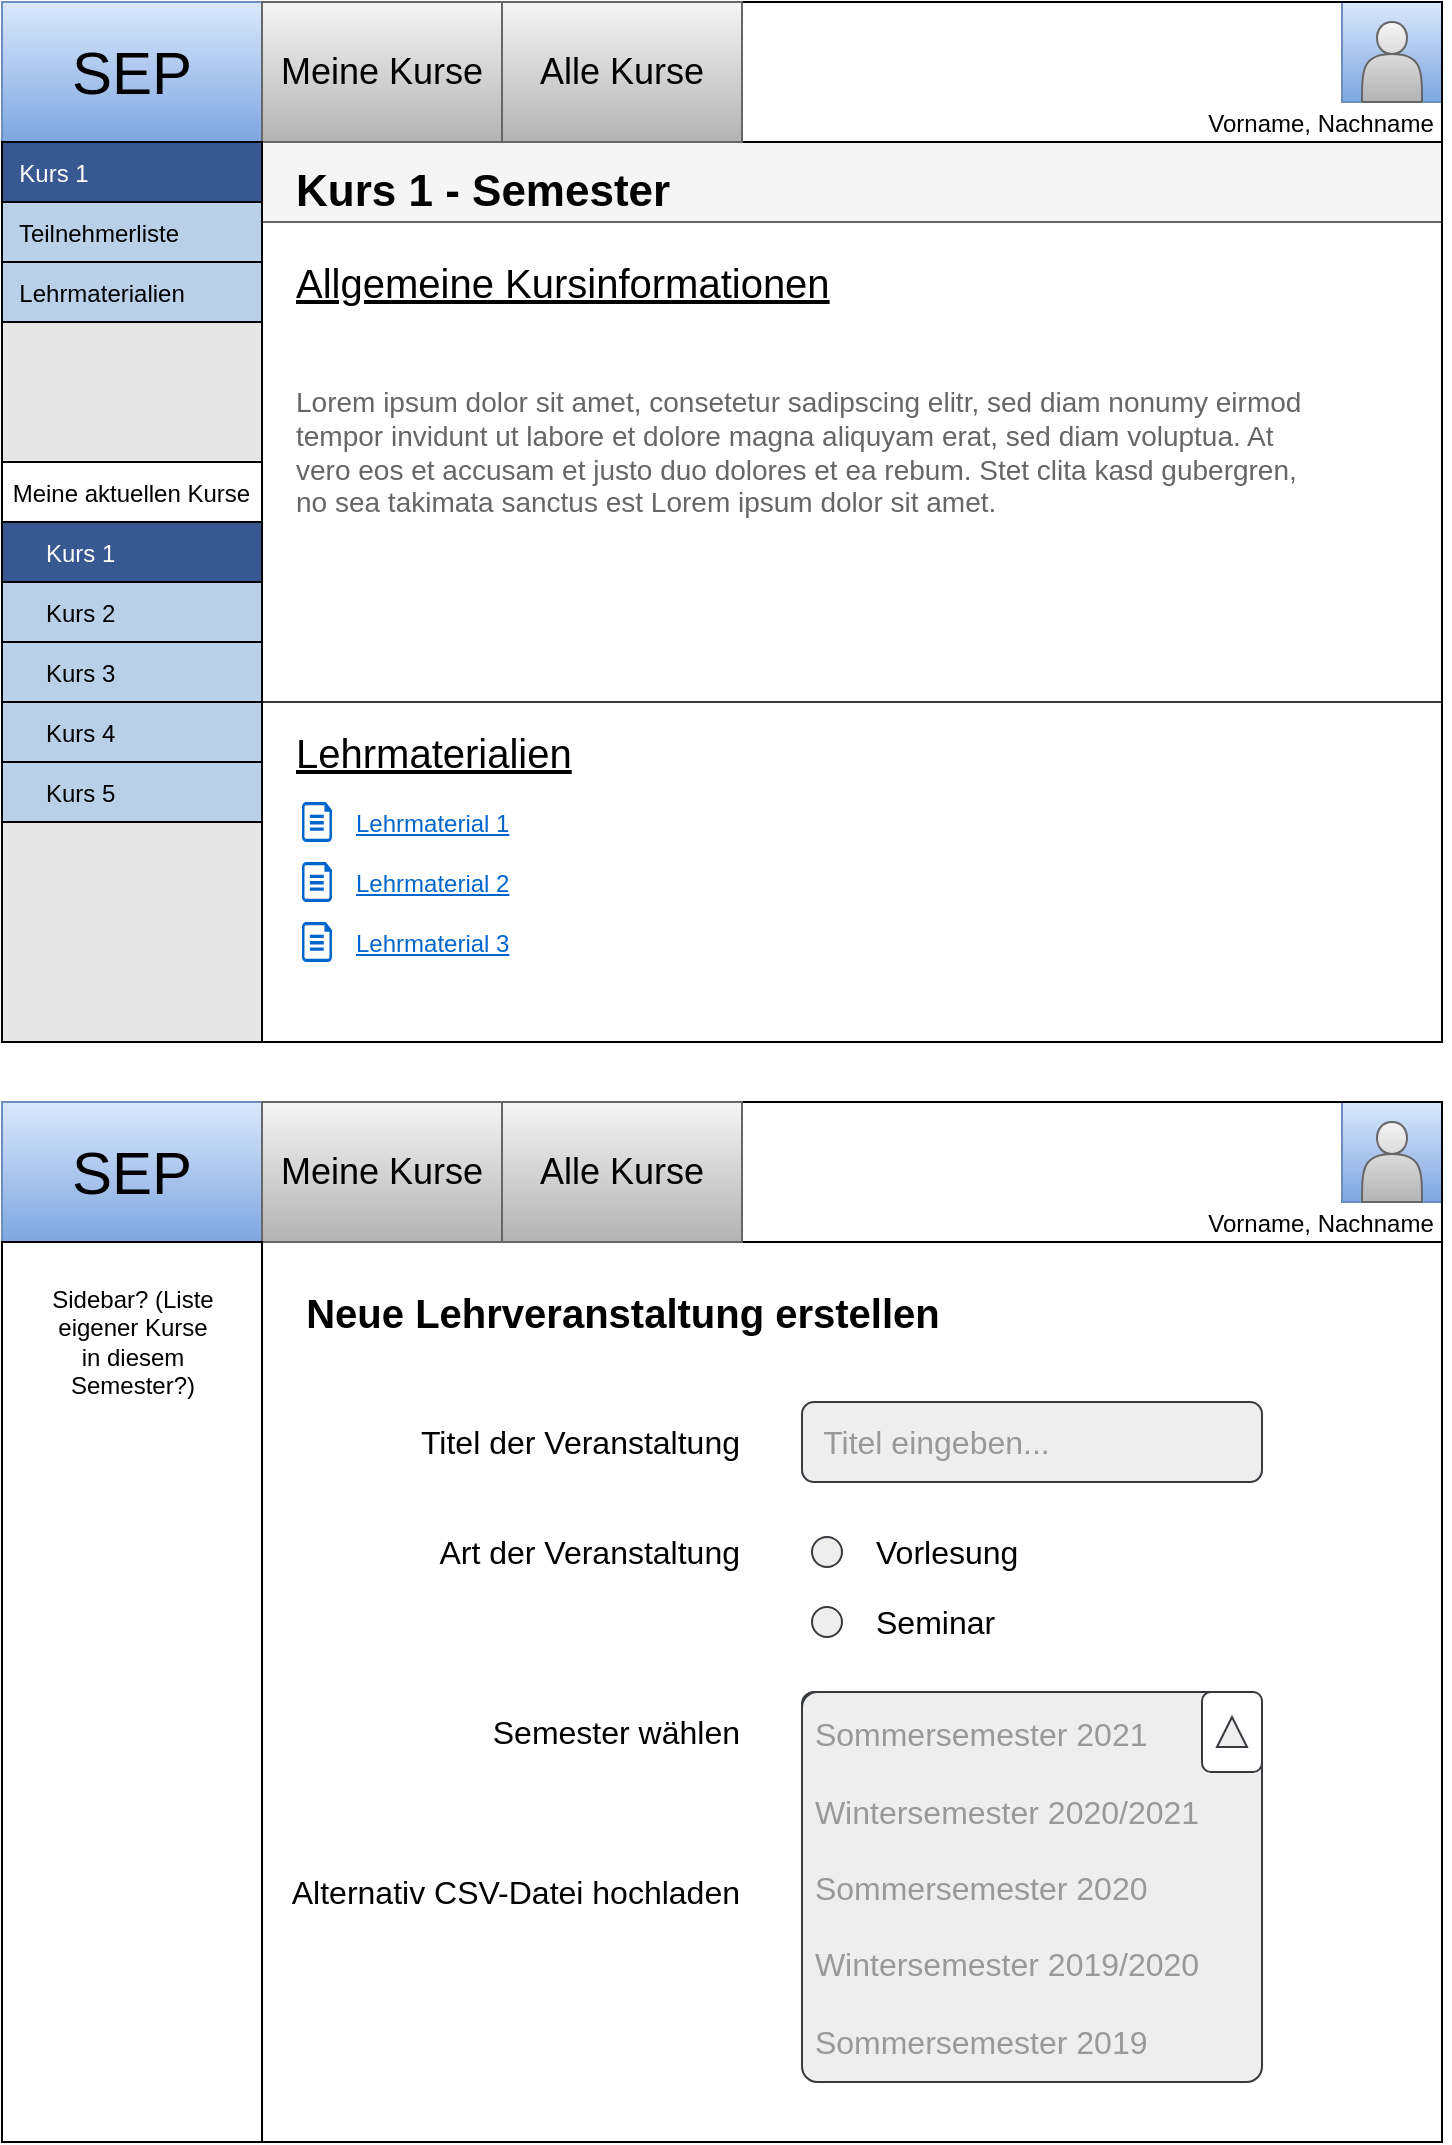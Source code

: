 <mxfile version="14.5.1" type="device"><diagram id="0f1__4ZjqK37DvefH6T0" name="Seite-1"><mxGraphModel dx="883" dy="668" grid="1" gridSize="10" guides="1" tooltips="1" connect="1" arrows="1" fold="1" page="1" pageScale="1" pageWidth="827" pageHeight="1169" math="0" shadow="0"><root><mxCell id="0"/><mxCell id="1" parent="0"/><mxCell id="BvSWgqwvTsa5Hxtcu00I-66" value="" style="rounded=0;whiteSpace=wrap;html=1;labelBackgroundColor=none;fillColor=none;fontFamily=Helvetica;fontSize=14;fontColor=#666666;align=left;strokeColor=#36393D;" vertex="1" parent="1"><mxGeometry x="150" y="360" width="590" height="170" as="geometry"/></mxCell><mxCell id="BvSWgqwvTsa5Hxtcu00I-52" value="" style="rounded=0;whiteSpace=wrap;html=1;labelBackgroundColor=none;strokeColor=#666666;fillColor=#f5f5f5;fontFamily=Helvetica;fontSize=16;align=right;fontColor=#333333;" vertex="1" parent="1"><mxGeometry x="150" y="80" width="590" height="40" as="geometry"/></mxCell><mxCell id="BvSWgqwvTsa5Hxtcu00I-50" value="&amp;nbsp;Sommersemester 2021" style="rounded=1;whiteSpace=wrap;html=1;labelBackgroundColor=none;fillColor=#eeeeee;fontFamily=Helvetica;fontSize=16;align=left;strokeColor=#36393d;fontColor=#999999;" vertex="1" parent="1"><mxGeometry x="420" y="855" width="230" height="40" as="geometry"/></mxCell><mxCell id="BvSWgqwvTsa5Hxtcu00I-4" value="" style="rounded=0;whiteSpace=wrap;html=1;fillColor=#dae8fc;gradientColor=#7ea6e0;strokeColor=#6c8ebf;" vertex="1" parent="1"><mxGeometry x="690" y="10" width="50" height="50" as="geometry"/></mxCell><mxCell id="BvSWgqwvTsa5Hxtcu00I-1" value="" style="rounded=0;whiteSpace=wrap;html=1;fillColor=none;" vertex="1" parent="1"><mxGeometry x="20" y="10" width="720" height="520" as="geometry"/></mxCell><mxCell id="BvSWgqwvTsa5Hxtcu00I-2" value="" style="rounded=0;whiteSpace=wrap;html=1;fillColor=none;" vertex="1" parent="1"><mxGeometry x="20" y="10" width="720" height="70" as="geometry"/></mxCell><mxCell id="BvSWgqwvTsa5Hxtcu00I-3" value="" style="shape=actor;whiteSpace=wrap;html=1;fillColor=#f5f5f5;strokeColor=#666666;gradientColor=#b3b3b3;" vertex="1" parent="1"><mxGeometry x="700" y="20" width="30" height="40" as="geometry"/></mxCell><mxCell id="BvSWgqwvTsa5Hxtcu00I-5" value="Vorname, Nachname" style="text;html=1;align=center;verticalAlign=middle;resizable=0;points=[];autosize=1;" vertex="1" parent="1"><mxGeometry x="614" y="61" width="130" height="20" as="geometry"/></mxCell><mxCell id="BvSWgqwvTsa5Hxtcu00I-6" value="&lt;font style=&quot;font-size: 30px&quot;&gt;SEP&lt;/font&gt;" style="rounded=0;whiteSpace=wrap;html=1;fillColor=#dae8fc;gradientColor=#7ea6e0;strokeColor=#6c8ebf;" vertex="1" parent="1"><mxGeometry x="20" y="10" width="130" height="70" as="geometry"/></mxCell><mxCell id="BvSWgqwvTsa5Hxtcu00I-7" value="&lt;font style=&quot;font-size: 18px&quot;&gt;Meine Kurse&lt;/font&gt;" style="rounded=0;whiteSpace=wrap;html=1;fillColor=#f5f5f5;gradientColor=#b3b3b3;strokeColor=#666666;" vertex="1" parent="1"><mxGeometry x="150" y="10" width="120" height="70" as="geometry"/></mxCell><mxCell id="BvSWgqwvTsa5Hxtcu00I-8" value="&lt;font style=&quot;font-size: 18px&quot;&gt;Alle Kurse&lt;/font&gt;" style="rounded=0;whiteSpace=wrap;html=1;fillColor=#f5f5f5;gradientColor=#b3b3b3;strokeColor=#666666;" vertex="1" parent="1"><mxGeometry x="270" y="10" width="120" height="70" as="geometry"/></mxCell><mxCell id="BvSWgqwvTsa5Hxtcu00I-9" value="" style="rounded=0;whiteSpace=wrap;html=1;fillColor=#E6E6E6;" vertex="1" parent="1"><mxGeometry x="20" y="80" width="130" height="450" as="geometry"/></mxCell><mxCell id="BvSWgqwvTsa5Hxtcu00I-11" value="Kurs 1 - Semester" style="text;align=left;verticalAlign=middle;resizable=0;points=[];autosize=1;fontSize=22;fontStyle=1;fontFamily=Helvetica;labelBackgroundColor=none;labelBorderColor=none;html=1;" vertex="1" parent="1"><mxGeometry x="165" y="90" width="200" height="30" as="geometry"/></mxCell><mxCell id="BvSWgqwvTsa5Hxtcu00I-26" value="" style="rounded=0;whiteSpace=wrap;html=1;fillColor=#dae8fc;gradientColor=#7ea6e0;strokeColor=#6c8ebf;" vertex="1" parent="1"><mxGeometry x="690" y="560" width="50" height="50" as="geometry"/></mxCell><mxCell id="BvSWgqwvTsa5Hxtcu00I-27" value="" style="rounded=0;whiteSpace=wrap;html=1;fillColor=none;" vertex="1" parent="1"><mxGeometry x="20" y="560" width="720" height="520" as="geometry"/></mxCell><mxCell id="BvSWgqwvTsa5Hxtcu00I-28" value="" style="rounded=0;whiteSpace=wrap;html=1;fillColor=none;" vertex="1" parent="1"><mxGeometry x="20" y="560" width="720" height="70" as="geometry"/></mxCell><mxCell id="BvSWgqwvTsa5Hxtcu00I-29" value="" style="shape=actor;whiteSpace=wrap;html=1;fillColor=#f5f5f5;strokeColor=#666666;gradientColor=#b3b3b3;" vertex="1" parent="1"><mxGeometry x="700" y="570" width="30" height="40" as="geometry"/></mxCell><mxCell id="BvSWgqwvTsa5Hxtcu00I-30" value="Vorname, Nachname" style="text;html=1;align=center;verticalAlign=middle;resizable=0;points=[];autosize=1;" vertex="1" parent="1"><mxGeometry x="614" y="611" width="130" height="20" as="geometry"/></mxCell><mxCell id="BvSWgqwvTsa5Hxtcu00I-31" value="&lt;font style=&quot;font-size: 30px&quot;&gt;SEP&lt;/font&gt;" style="rounded=0;whiteSpace=wrap;html=1;fillColor=#dae8fc;gradientColor=#7ea6e0;strokeColor=#6c8ebf;" vertex="1" parent="1"><mxGeometry x="20" y="560" width="130" height="70" as="geometry"/></mxCell><mxCell id="BvSWgqwvTsa5Hxtcu00I-32" value="&lt;font style=&quot;font-size: 18px&quot;&gt;Meine Kurse&lt;/font&gt;" style="rounded=0;whiteSpace=wrap;html=1;fillColor=#f5f5f5;gradientColor=#b3b3b3;strokeColor=#666666;" vertex="1" parent="1"><mxGeometry x="150" y="560" width="120" height="70" as="geometry"/></mxCell><mxCell id="BvSWgqwvTsa5Hxtcu00I-33" value="&lt;font style=&quot;font-size: 18px&quot;&gt;Alle Kurse&lt;/font&gt;" style="rounded=0;whiteSpace=wrap;html=1;fillColor=#f5f5f5;gradientColor=#b3b3b3;strokeColor=#666666;" vertex="1" parent="1"><mxGeometry x="270" y="560" width="120" height="70" as="geometry"/></mxCell><mxCell id="BvSWgqwvTsa5Hxtcu00I-34" value="" style="rounded=0;whiteSpace=wrap;html=1;fillColor=none;" vertex="1" parent="1"><mxGeometry x="20" y="630" width="130" height="450" as="geometry"/></mxCell><mxCell id="BvSWgqwvTsa5Hxtcu00I-35" value="Sidebar? (Liste &lt;br&gt;eigener Kurse &lt;br&gt;in diesem &lt;br&gt;Semester?)" style="text;html=1;align=center;verticalAlign=middle;resizable=0;points=[];autosize=1;" vertex="1" parent="1"><mxGeometry x="35" y="650" width="100" height="60" as="geometry"/></mxCell><mxCell id="BvSWgqwvTsa5Hxtcu00I-36" value="Neue Lehrveranstaltung erstellen" style="text;align=center;verticalAlign=middle;resizable=0;points=[];autosize=1;fontSize=20;fontStyle=1;fontFamily=Helvetica;labelBackgroundColor=none;labelBorderColor=none;html=1;" vertex="1" parent="1"><mxGeometry x="165" y="650" width="330" height="30" as="geometry"/></mxCell><mxCell id="BvSWgqwvTsa5Hxtcu00I-37" value="&lt;font style=&quot;font-size: 16px;&quot;&gt;Titel der Veranstaltung&lt;/font&gt;" style="text;html=1;align=right;verticalAlign=middle;resizable=0;points=[];autosize=1;fontSize=16;fontFamily=Helvetica;fontColor=#000000;" vertex="1" parent="1"><mxGeometry x="220" y="720" width="170" height="20" as="geometry"/></mxCell><mxCell id="BvSWgqwvTsa5Hxtcu00I-38" value="&lt;font style=&quot;font-size: 16px;&quot;&gt;&amp;nbsp; Titel eingeben...&lt;/font&gt;" style="rounded=1;whiteSpace=wrap;html=1;labelBackgroundColor=none;fillColor=#eeeeee;fontFamily=Helvetica;fontSize=16;align=left;strokeColor=#36393d;fontColor=#999999;" vertex="1" parent="1"><mxGeometry x="420" y="710" width="230" height="40" as="geometry"/></mxCell><mxCell id="BvSWgqwvTsa5Hxtcu00I-39" value="Art der Veranstaltung" style="text;html=1;align=right;verticalAlign=middle;resizable=0;points=[];autosize=1;fontSize=16;fontFamily=Helvetica;" vertex="1" parent="1"><mxGeometry x="220" y="775" width="170" height="20" as="geometry"/></mxCell><mxCell id="BvSWgqwvTsa5Hxtcu00I-40" value="" style="ellipse;whiteSpace=wrap;html=1;aspect=fixed;labelBackgroundColor=none;fillColor=#eeeeee;fontFamily=Helvetica;fontSize=20;strokeColor=#36393d;" vertex="1" parent="1"><mxGeometry x="425" y="777.5" width="15" height="15" as="geometry"/></mxCell><mxCell id="BvSWgqwvTsa5Hxtcu00I-41" value="Vorlesung" style="text;html=1;align=left;verticalAlign=middle;resizable=0;points=[];autosize=1;fontSize=16;fontFamily=Helvetica;" vertex="1" parent="1"><mxGeometry x="455" y="775" width="90" height="20" as="geometry"/></mxCell><mxCell id="BvSWgqwvTsa5Hxtcu00I-42" value="Seminar" style="text;html=1;align=left;verticalAlign=middle;resizable=0;points=[];autosize=1;fontSize=16;fontFamily=Helvetica;" vertex="1" parent="1"><mxGeometry x="455" y="810" width="70" height="20" as="geometry"/></mxCell><mxCell id="BvSWgqwvTsa5Hxtcu00I-43" value="Semester wählen" style="text;html=1;align=right;verticalAlign=middle;resizable=0;points=[];autosize=1;fontSize=16;fontFamily=Helvetica;" vertex="1" parent="1"><mxGeometry x="250" y="865" width="140" height="20" as="geometry"/></mxCell><mxCell id="BvSWgqwvTsa5Hxtcu00I-44" value="&lt;font style=&quot;font-size: 16px&quot;&gt;&amp;nbsp;Sommersemester 2021&lt;br&gt;&amp;nbsp;&amp;nbsp;&lt;br&gt;&amp;nbsp;Wintersemester 2020/2021&lt;br&gt;&lt;br&gt;&amp;nbsp;Sommersemester 2020&lt;br&gt;&lt;br&gt;&amp;nbsp;Wintersemester 2019/2020&lt;br&gt;&lt;br&gt;&amp;nbsp;Sommersemester 2019&lt;br&gt;&lt;/font&gt;" style="rounded=1;whiteSpace=wrap;html=1;labelBackgroundColor=none;fillColor=#eeeeee;fontFamily=Helvetica;fontSize=16;align=left;strokeColor=#36393d;fontColor=#999999;arcSize=4;" vertex="1" parent="1"><mxGeometry x="420" y="855" width="230" height="195" as="geometry"/></mxCell><mxCell id="BvSWgqwvTsa5Hxtcu00I-45" value="" style="rounded=1;whiteSpace=wrap;html=1;labelBackgroundColor=none;fontFamily=Helvetica;fontSize=20;strokeColor=#36393D;" vertex="1" parent="1"><mxGeometry x="620" y="855" width="30" height="40" as="geometry"/></mxCell><mxCell id="BvSWgqwvTsa5Hxtcu00I-46" value="" style="triangle;whiteSpace=wrap;html=1;labelBackgroundColor=none;fillColor=#eeeeee;fontFamily=Helvetica;fontSize=20;direction=north;strokeColor=#36393d;" vertex="1" parent="1"><mxGeometry x="627.5" y="867.5" width="15" height="15" as="geometry"/></mxCell><mxCell id="BvSWgqwvTsa5Hxtcu00I-47" value="Alternativ CSV-Datei hochladen" style="text;html=1;align=right;verticalAlign=middle;resizable=0;points=[];autosize=1;fontSize=16;fontFamily=Helvetica;" vertex="1" parent="1"><mxGeometry x="150" y="945" width="240" height="20" as="geometry"/></mxCell><mxCell id="BvSWgqwvTsa5Hxtcu00I-48" value="" style="ellipse;whiteSpace=wrap;html=1;aspect=fixed;labelBackgroundColor=none;fillColor=#eeeeee;fontFamily=Helvetica;fontSize=20;strokeColor=#36393d;" vertex="1" parent="1"><mxGeometry x="425" y="812.5" width="15" height="15" as="geometry"/></mxCell><mxCell id="BvSWgqwvTsa5Hxtcu00I-53" value="Allgemeine Kursinformationen" style="text;html=1;align=left;verticalAlign=middle;resizable=0;points=[];autosize=1;fontSize=20;fontFamily=Helvetica;fontStyle=4" vertex="1" parent="1"><mxGeometry x="165" y="135" width="280" height="30" as="geometry"/></mxCell><mxCell id="BvSWgqwvTsa5Hxtcu00I-54" value="&lt;div style=&quot;text-align: justify&quot;&gt;&lt;span&gt;Lorem ipsum dolor sit amet, consetetur sadipscing elitr, sed diam nonumy eirmod &lt;br&gt;tempor invidunt ut labore et dolore magna aliquyam erat, sed diam voluptua. At &lt;br&gt;vero eos et accusam et justo duo dolores et ea rebum. Stet clita kasd gubergren, &lt;br&gt;no sea takimata sanctus est Lorem ipsum dolor sit amet.&amp;nbsp;&lt;/span&gt;&lt;/div&gt;" style="text;html=1;align=left;verticalAlign=middle;resizable=0;points=[];autosize=1;fontSize=14;fontFamily=Helvetica;fontColor=#666666;" vertex="1" parent="1"><mxGeometry x="165" y="200" width="520" height="70" as="geometry"/></mxCell><mxCell id="BvSWgqwvTsa5Hxtcu00I-55" value="" style="rounded=0;whiteSpace=wrap;html=1;labelBackgroundColor=none;fontFamily=Helvetica;fontSize=14;align=left;fillColor=#E6E6E6;" vertex="1" parent="1"><mxGeometry x="20" y="80" width="130" height="160" as="geometry"/></mxCell><mxCell id="BvSWgqwvTsa5Hxtcu00I-56" value="&lt;font style=&quot;font-size: 12px&quot;&gt;&amp;nbsp;&amp;nbsp;&lt;font style=&quot;font-size: 12px&quot;&gt;Kurs 1&lt;/font&gt;&lt;/font&gt;" style="rounded=0;whiteSpace=wrap;html=1;labelBackgroundColor=none;fontFamily=Helvetica;fontSize=14;align=left;gradientDirection=north;fillColor=#375891;fontColor=#FFFFFF;" vertex="1" parent="1"><mxGeometry x="20" y="80" width="130" height="30" as="geometry"/></mxCell><mxCell id="BvSWgqwvTsa5Hxtcu00I-57" value="&lt;font style=&quot;font-size: 12px&quot;&gt;&lt;font color=&quot;#000000&quot; style=&quot;font-size: 12px&quot;&gt;&amp;nbsp; &lt;/font&gt;&lt;font color=&quot;#000000&quot; style=&quot;font-size: 12px&quot;&gt;Teilnehmerliste&lt;/font&gt;&lt;/font&gt;" style="rounded=0;whiteSpace=wrap;html=1;labelBackgroundColor=none;fontFamily=Helvetica;fontSize=14;fontColor=#666666;align=left;fillColor=#BAD0E8;" vertex="1" parent="1"><mxGeometry x="20" y="110" width="130" height="30" as="geometry"/></mxCell><mxCell id="BvSWgqwvTsa5Hxtcu00I-58" value="&lt;font style=&quot;font-size: 12px&quot;&gt;&lt;font color=&quot;#000000&quot; style=&quot;font-size: 12px&quot;&gt;&amp;nbsp; Lehrmaterialien&lt;/font&gt;&lt;/font&gt;" style="rounded=0;whiteSpace=wrap;html=1;labelBackgroundColor=none;fontFamily=Helvetica;fontSize=14;fontColor=#666666;align=left;fillColor=#BAD0E8;" vertex="1" parent="1"><mxGeometry x="20" y="140" width="130" height="30" as="geometry"/></mxCell><mxCell id="BvSWgqwvTsa5Hxtcu00I-59" value="&lt;font style=&quot;font-size: 12px&quot;&gt;&lt;font color=&quot;#000000&quot; style=&quot;font-size: 12px&quot;&gt;&amp;nbsp;Meine aktuellen Kurse&lt;/font&gt;&lt;/font&gt;" style="rounded=0;whiteSpace=wrap;html=1;labelBackgroundColor=none;fontFamily=Helvetica;fontSize=14;fontColor=#666666;align=left;" vertex="1" parent="1"><mxGeometry x="20" y="240" width="130" height="30" as="geometry"/></mxCell><mxCell id="BvSWgqwvTsa5Hxtcu00I-60" value="&lt;font style=&quot;font-size: 12px&quot;&gt;&lt;font style=&quot;font-size: 12px&quot;&gt;&amp;nbsp; &amp;nbsp; &amp;nbsp; Kurs 1&lt;/font&gt;&lt;/font&gt;" style="rounded=0;whiteSpace=wrap;html=1;labelBackgroundColor=none;fillColor=#375891;fontFamily=Helvetica;fontSize=14;fontColor=#FFFFFF;align=left;gradientDirection=north;" vertex="1" parent="1"><mxGeometry x="20" y="270" width="130" height="30" as="geometry"/></mxCell><mxCell id="BvSWgqwvTsa5Hxtcu00I-61" value="&lt;font style=&quot;font-size: 12px&quot;&gt;&lt;font color=&quot;#000000&quot; style=&quot;font-size: 12px&quot;&gt;&amp;nbsp; &amp;nbsp; &amp;nbsp; Kurs 2&lt;/font&gt;&lt;/font&gt;" style="rounded=0;whiteSpace=wrap;html=1;labelBackgroundColor=none;fontFamily=Helvetica;fontSize=14;fontColor=#666666;align=left;fillColor=#BAD0E8;" vertex="1" parent="1"><mxGeometry x="20" y="300" width="130" height="30" as="geometry"/></mxCell><mxCell id="BvSWgqwvTsa5Hxtcu00I-62" value="&lt;font style=&quot;font-size: 12px&quot;&gt;&lt;font color=&quot;#000000&quot; style=&quot;font-size: 12px&quot;&gt;&amp;nbsp; &amp;nbsp; &amp;nbsp; Kurs 3&lt;/font&gt;&lt;/font&gt;&lt;span style=&quot;color: rgba(0 , 0 , 0 , 0) ; font-family: monospace ; font-size: 0px&quot;&gt;%3CmxGraphModel%3E%3Croot%3E%3CmxCell%20id%3D%220%22%2F%3E%3CmxCell%20id%3D%221%22%20parent%3D%220%22%2F%3E%3CmxCell%20id%3D%222%22%20value%3D%22%26lt%3Bfont%20style%3D%26quot%3Bfont-size%3A%2012px%26quot%3B%26gt%3B%26lt%3Bfont%20color%3D%26quot%3B%23000000%26quot%3B%20style%3D%26quot%3Bfont-size%3A%2012px%26quot%3B%26gt%3B%26amp%3Bnbsp%3B%20%26amp%3Bnbsp%3B%20%26amp%3Bnbsp%3B%20Kurs%202%26lt%3B%2Ffont%26gt%3B%26lt%3B%2Ffont%26gt%3B%22%20style%3D%22rounded%3D0%3BwhiteSpace%3Dwrap%3Bhtml%3D1%3BlabelBackgroundColor%3Dnone%3BfillColor%3Dnone%3BfontFamily%3DHelvetica%3BfontSize%3D14%3BfontColor%3D%23666666%3Balign%3Dleft%3B%22%20vertex%3D%221%22%20parent%3D%221%22%3E%3CmxGeometry%20x%3D%2220%22%20y%3D%22300%22%20width%3D%22130%22%20height%3D%2230%22%20as%3D%22geometry%22%2F%3E%3C%2FmxCell%3E%3C%2Froot%3E%3C%2FmxGraphModel%3E&lt;/span&gt;" style="rounded=0;whiteSpace=wrap;html=1;labelBackgroundColor=none;fontFamily=Helvetica;fontSize=14;fontColor=#666666;align=left;fillColor=#BAD0E8;" vertex="1" parent="1"><mxGeometry x="20" y="330" width="130" height="30" as="geometry"/></mxCell><mxCell id="BvSWgqwvTsa5Hxtcu00I-63" value="&lt;font style=&quot;font-size: 12px&quot;&gt;&lt;font color=&quot;#000000&quot; style=&quot;font-size: 12px&quot;&gt;&amp;nbsp; &amp;nbsp; &amp;nbsp; Kurs 4&lt;/font&gt;&lt;/font&gt;&lt;span style=&quot;color: rgba(0 , 0 , 0 , 0) ; font-family: monospace ; font-size: 0px&quot;&gt;%3CmxGraphModel%3E%3Croot%3E%3CmxCell%20id%3D%220%22%2F%3E%3CmxCell%20id%3D%221%22%20parent%3D%220%22%2F%3E%3CmxCell%20id%3D%222%22%20value%3D%22%26lt%3Bfont%20style%3D%26quot%3Bfont-size%3A%2012px%26quot%3B%26gt%3B%26lt%3Bfont%20color%3D%26quot%3B%23000000%26quot%3B%20style%3D%26quot%3Bfont-size%3A%2012px%26quot%3B%26gt%3B%26amp%3Bnbsp%3B%20%26amp%3Bnbsp%3B%20%26amp%3Bnbsp%3B%20Kurs%202%26lt%3B%2Ffont%26gt%3B%26lt%3B%2Ffont%26gt%3B%22%20style%3D%22rounded%3D0%3BwhiteSpace%3Dwrap%3Bhtml%3D1%3BlabelBackgroundColor%3Dnone%3BfillColor%3Dnone%3BfontFamily%3DHelvetica%3BfontSize%3D14%3BfontColor%3D%23666666%3Balign%3Dleft%3B%22%20vertex%3D%221%22%20parent%3D%221%22%3E%3CmxGeometry%20x%3D%2220%22%20y%3D%22300%22%20width%3D%22130%22%20height%3D%2230%22%20as%3D%22geometry%22%2F%3E%3C%2FmxCell%3E%3C%2Froot%3E%3C%2FmxGraphModel%34&lt;/span&gt;" style="rounded=0;whiteSpace=wrap;html=1;labelBackgroundColor=none;fontFamily=Helvetica;fontSize=14;fontColor=#666666;align=left;fillColor=#BAD0E8;" vertex="1" parent="1"><mxGeometry x="20" y="360" width="130" height="30" as="geometry"/></mxCell><mxCell id="BvSWgqwvTsa5Hxtcu00I-64" value="&lt;font style=&quot;font-size: 12px&quot;&gt;&lt;font color=&quot;#000000&quot; style=&quot;font-size: 12px&quot;&gt;&amp;nbsp; &amp;nbsp; &amp;nbsp; Kurs 5&lt;/font&gt;&lt;/font&gt;&lt;span style=&quot;color: rgba(0 , 0 , 0 , 0) ; font-family: monospace ; font-size: 0px&quot;&gt;%3CmxGraphModel%3E%3Croot%3E%3CmxCell%20id%3D%220%22%2F%3E%3CmxCell%20id%3D%221%22%20parent%3D%220%22%2F%3E%3CmxCell%20id%3D%222%22%20value%3D%22%26lt%3Bfont%20style%3D%26quot%3Bfont-size%3A%2012px%26quot%3B%26gt%3B%26lt%3Bfont%20color%3D%26quot%3B%23000000%26quot%3B%20style%3D%26quot%3Bfont-size%3A%2012px%26quot%3B%26gt%3B%26amp%3Bnbsp%3B%20%26amp%3Bnbsp%3B%20%26amp%3Bnbsp%3B%20Kurs%202%26lt%3B%2Ffont%26gt%3B%26lt%3B%2Ffont%26gt%3B%22%20style%3D%22rounded%3D0%3BwhiteSpace%3Dwrap%3Bhtml%3D1%3BlabelBackgroundColor%3Dnone%3BfillColor%3Dnone%3BfontFamily%3DHelvetica%3BfontSize%3D14%3BfontColor%3D%23666666%3Balign%3Dleft%3B%22%20vertex%3D%221%22%20parent%3D%221%22%3E%3CmxGeometry%20x%3D%2220%22%20y%3D%22300%22%20width%3D%22130%22%20height%3D%2230%22%20as%3D%22geometry%22%2F%3E%3C%2FmxCell%3E%3C%2Froot%3E%3C%2FmxGraphModel%34&lt;/span&gt;" style="rounded=0;whiteSpace=wrap;html=1;labelBackgroundColor=none;fontFamily=Helvetica;fontSize=14;fontColor=#666666;align=left;fillColor=#BAD0E8;" vertex="1" parent="1"><mxGeometry x="20" y="390" width="130" height="30" as="geometry"/></mxCell><mxCell id="BvSWgqwvTsa5Hxtcu00I-67" value="Lehrmaterialien" style="text;html=1;align=left;verticalAlign=middle;resizable=0;points=[];autosize=1;fontSize=20;fontFamily=Helvetica;fontStyle=4" vertex="1" parent="1"><mxGeometry x="165" y="370" width="150" height="30" as="geometry"/></mxCell><mxCell id="BvSWgqwvTsa5Hxtcu00I-71" value="&lt;font style=&quot;font-size: 12px&quot; color=&quot;#0066cc&quot;&gt;&lt;u&gt;Lehrmaterial 1&lt;/u&gt;&lt;/font&gt;" style="text;html=1;align=left;verticalAlign=middle;resizable=0;points=[];autosize=1;fontSize=14;fontFamily=Helvetica;" vertex="1" parent="1"><mxGeometry x="195" y="410" width="90" height="20" as="geometry"/></mxCell><mxCell id="BvSWgqwvTsa5Hxtcu00I-74" value="" style="verticalLabelPosition=bottom;html=1;verticalAlign=top;align=center;strokeColor=none;shape=mxgraph.azure.cloud_services_configuration_file;pointerEvents=1;rounded=1;labelBackgroundColor=none;fontFamily=Helvetica;fontSize=14;fontColor=#666666;fillColor=#0066CC;" vertex="1" parent="1"><mxGeometry x="170" y="410" width="15" height="20" as="geometry"/></mxCell><mxCell id="BvSWgqwvTsa5Hxtcu00I-75" value="" style="verticalLabelPosition=bottom;html=1;verticalAlign=top;align=center;strokeColor=none;shape=mxgraph.azure.cloud_services_configuration_file;pointerEvents=1;rounded=1;labelBackgroundColor=none;fontFamily=Helvetica;fontSize=14;fontColor=#666666;fillColor=#0066CC;" vertex="1" parent="1"><mxGeometry x="170" y="440" width="15" height="20" as="geometry"/></mxCell><mxCell id="BvSWgqwvTsa5Hxtcu00I-76" value="" style="verticalLabelPosition=bottom;html=1;verticalAlign=top;align=center;strokeColor=none;shape=mxgraph.azure.cloud_services_configuration_file;pointerEvents=1;rounded=1;labelBackgroundColor=none;fontFamily=Helvetica;fontSize=14;fontColor=#666666;fillColor=#0066CC;" vertex="1" parent="1"><mxGeometry x="170" y="470" width="15" height="20" as="geometry"/></mxCell><mxCell id="BvSWgqwvTsa5Hxtcu00I-77" value="&lt;font style=&quot;font-size: 12px&quot; color=&quot;#0066cc&quot;&gt;&lt;u&gt;Lehrmaterial 2&lt;/u&gt;&lt;/font&gt;" style="text;html=1;align=left;verticalAlign=middle;resizable=0;points=[];autosize=1;fontSize=14;fontFamily=Helvetica;" vertex="1" parent="1"><mxGeometry x="195" y="440" width="90" height="20" as="geometry"/></mxCell><mxCell id="BvSWgqwvTsa5Hxtcu00I-78" value="&lt;font style=&quot;font-size: 12px&quot; color=&quot;#0066cc&quot;&gt;&lt;u&gt;Lehrmaterial 3&lt;/u&gt;&lt;/font&gt;" style="text;html=1;align=left;verticalAlign=middle;resizable=0;points=[];autosize=1;fontSize=14;fontFamily=Helvetica;" vertex="1" parent="1"><mxGeometry x="195" y="470" width="90" height="20" as="geometry"/></mxCell></root></mxGraphModel></diagram></mxfile>